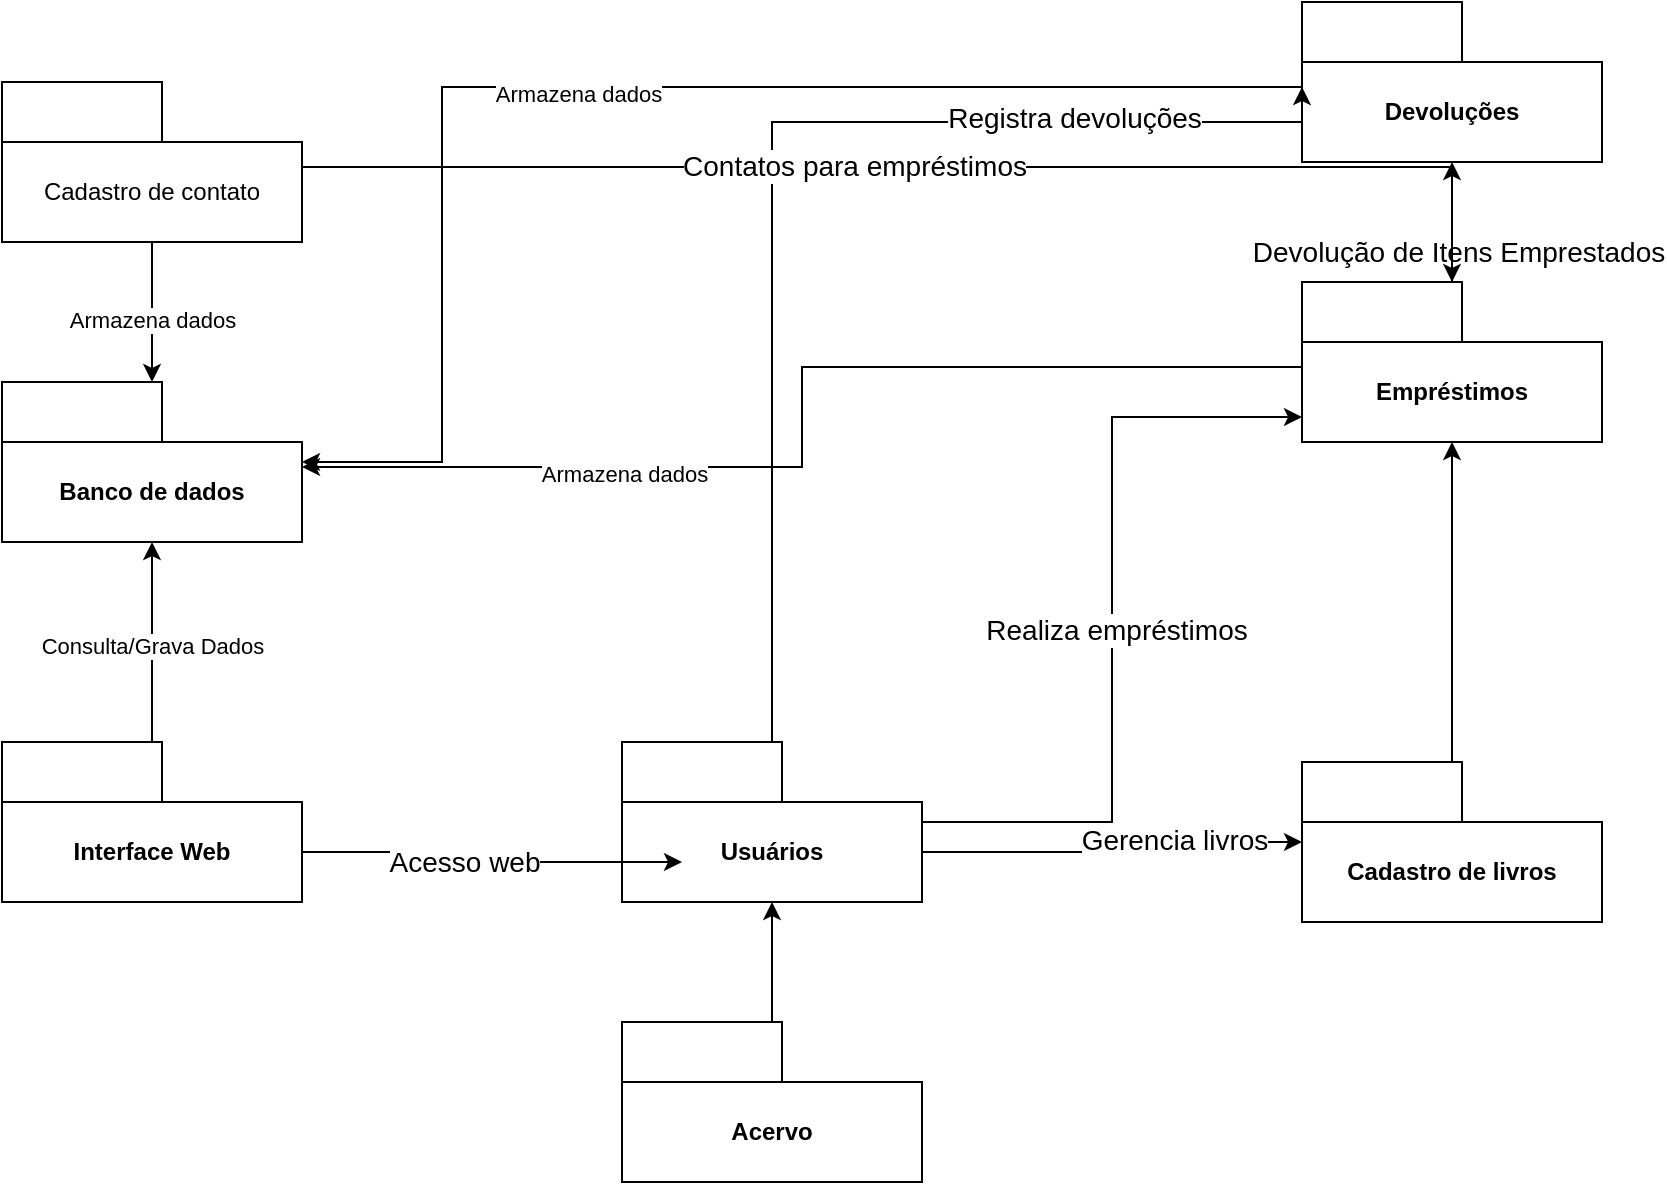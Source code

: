 <mxfile version="24.7.13">
  <diagram name="Page-1" id="e7e014a7-5840-1c2e-5031-d8a46d1fe8dd">
    <mxGraphModel dx="2368" dy="1485" grid="1" gridSize="10" guides="1" tooltips="1" connect="1" arrows="1" fold="1" page="1" pageScale="1" pageWidth="1169" pageHeight="826" background="none" math="0" shadow="0">
      <root>
        <mxCell id="0" />
        <mxCell id="1" parent="0" />
        <mxCell id="5KnXSKpdM2480xAjYP6Z-99" value="" style="edgeStyle=orthogonalEdgeStyle;rounded=0;orthogonalLoop=1;jettySize=auto;html=1;" edge="1" parent="1" source="5KnXSKpdM2480xAjYP6Z-44" target="5KnXSKpdM2480xAjYP6Z-50">
          <mxGeometry relative="1" as="geometry" />
        </mxCell>
        <mxCell id="5KnXSKpdM2480xAjYP6Z-44" value="Acervo" style="shape=folder;fontStyle=1;tabWidth=80;tabHeight=30;tabPosition=left;html=1;boundedLbl=1;whiteSpace=wrap;" vertex="1" parent="1">
          <mxGeometry x="-280" y="290" width="150" height="80" as="geometry" />
        </mxCell>
        <mxCell id="5KnXSKpdM2480xAjYP6Z-71" value="" style="edgeStyle=orthogonalEdgeStyle;rounded=0;orthogonalLoop=1;jettySize=auto;html=1;" edge="1" parent="1" source="5KnXSKpdM2480xAjYP6Z-45" target="5KnXSKpdM2480xAjYP6Z-47">
          <mxGeometry relative="1" as="geometry" />
        </mxCell>
        <mxCell id="5KnXSKpdM2480xAjYP6Z-45" value="Cadastro de livros" style="shape=folder;fontStyle=1;tabWidth=80;tabHeight=30;tabPosition=left;html=1;boundedLbl=1;whiteSpace=wrap;" vertex="1" parent="1">
          <mxGeometry x="60" y="160" width="150" height="80" as="geometry" />
        </mxCell>
        <mxCell id="5KnXSKpdM2480xAjYP6Z-73" value="" style="edgeStyle=orthogonalEdgeStyle;rounded=0;orthogonalLoop=1;jettySize=auto;html=1;" edge="1" parent="1" source="5KnXSKpdM2480xAjYP6Z-47" target="5KnXSKpdM2480xAjYP6Z-49">
          <mxGeometry relative="1" as="geometry" />
        </mxCell>
        <mxCell id="5KnXSKpdM2480xAjYP6Z-74" value="&lt;font style=&quot;font-size: 14px;&quot;&gt;Devolução de Itens Emprestados&lt;/font&gt;" style="edgeLabel;html=1;align=center;verticalAlign=middle;resizable=0;points=[];" vertex="1" connectable="0" parent="5KnXSKpdM2480xAjYP6Z-73">
          <mxGeometry x="-0.499" y="-3" relative="1" as="geometry">
            <mxPoint as="offset" />
          </mxGeometry>
        </mxCell>
        <mxCell id="5KnXSKpdM2480xAjYP6Z-47" value="Empréstimos" style="shape=folder;fontStyle=1;tabWidth=80;tabHeight=30;tabPosition=left;html=1;boundedLbl=1;whiteSpace=wrap;" vertex="1" parent="1">
          <mxGeometry x="60" y="-80" width="150" height="80" as="geometry" />
        </mxCell>
        <mxCell id="5KnXSKpdM2480xAjYP6Z-95" style="edgeStyle=orthogonalEdgeStyle;rounded=0;orthogonalLoop=1;jettySize=auto;html=1;exitX=0;exitY=0;exitDx=0;exitDy=42.5;exitPerimeter=0;" edge="1" parent="1" source="5KnXSKpdM2480xAjYP6Z-49" target="5KnXSKpdM2480xAjYP6Z-88">
          <mxGeometry relative="1" as="geometry">
            <mxPoint x="-340" y="-20" as="targetPoint" />
            <Array as="points">
              <mxPoint x="-370" y="-177" />
              <mxPoint x="-370" y="10" />
            </Array>
          </mxGeometry>
        </mxCell>
        <mxCell id="5KnXSKpdM2480xAjYP6Z-96" value="Armazena dados" style="edgeLabel;html=1;align=center;verticalAlign=middle;resizable=0;points=[];" vertex="1" connectable="0" parent="5KnXSKpdM2480xAjYP6Z-95">
          <mxGeometry x="0.053" y="3" relative="1" as="geometry">
            <mxPoint as="offset" />
          </mxGeometry>
        </mxCell>
        <mxCell id="5KnXSKpdM2480xAjYP6Z-49" value="Devoluções" style="shape=folder;fontStyle=1;tabWidth=80;tabHeight=30;tabPosition=left;html=1;boundedLbl=1;whiteSpace=wrap;" vertex="1" parent="1">
          <mxGeometry x="60" y="-220" width="150" height="80" as="geometry" />
        </mxCell>
        <mxCell id="5KnXSKpdM2480xAjYP6Z-81" style="edgeStyle=orthogonalEdgeStyle;rounded=0;orthogonalLoop=1;jettySize=auto;html=1;exitX=0;exitY=0;exitDx=150;exitDy=55;exitPerimeter=0;" edge="1" parent="1" source="5KnXSKpdM2480xAjYP6Z-50" target="5KnXSKpdM2480xAjYP6Z-45">
          <mxGeometry relative="1" as="geometry" />
        </mxCell>
        <mxCell id="5KnXSKpdM2480xAjYP6Z-82" value="&lt;font style=&quot;font-size: 14px;&quot;&gt;Gerencia livros&lt;/font&gt;" style="edgeLabel;html=1;align=center;verticalAlign=middle;resizable=0;points=[];" vertex="1" connectable="0" parent="5KnXSKpdM2480xAjYP6Z-81">
          <mxGeometry x="0.344" y="1" relative="1" as="geometry">
            <mxPoint as="offset" />
          </mxGeometry>
        </mxCell>
        <mxCell id="5KnXSKpdM2480xAjYP6Z-83" style="edgeStyle=orthogonalEdgeStyle;rounded=0;orthogonalLoop=1;jettySize=auto;html=1;entryX=0;entryY=0;entryDx=0;entryDy=42.5;entryPerimeter=0;" edge="1" parent="1" source="5KnXSKpdM2480xAjYP6Z-50" target="5KnXSKpdM2480xAjYP6Z-49">
          <mxGeometry relative="1" as="geometry">
            <mxPoint x="-150" y="-180" as="targetPoint" />
            <Array as="points">
              <mxPoint x="-205" y="-160" />
              <mxPoint x="60" y="-160" />
            </Array>
          </mxGeometry>
        </mxCell>
        <mxCell id="5KnXSKpdM2480xAjYP6Z-84" value="&lt;font style=&quot;font-size: 14px;&quot;&gt;Registra devoluções&lt;/font&gt;" style="edgeLabel;html=1;align=center;verticalAlign=middle;resizable=0;points=[];" vertex="1" connectable="0" parent="5KnXSKpdM2480xAjYP6Z-83">
          <mxGeometry x="0.556" y="2" relative="1" as="geometry">
            <mxPoint as="offset" />
          </mxGeometry>
        </mxCell>
        <mxCell id="5KnXSKpdM2480xAjYP6Z-50" value="Usuários" style="shape=folder;fontStyle=1;tabWidth=80;tabHeight=30;tabPosition=left;html=1;boundedLbl=1;whiteSpace=wrap;" vertex="1" parent="1">
          <mxGeometry x="-280" y="150" width="150" height="80" as="geometry" />
        </mxCell>
        <mxCell id="5KnXSKpdM2480xAjYP6Z-70" value="" style="edgeStyle=orthogonalEdgeStyle;rounded=0;orthogonalLoop=1;jettySize=auto;html=1;exitX=0;exitY=0;exitDx=150;exitDy=42.5;exitPerimeter=0;" edge="1" parent="1" source="5KnXSKpdM2480xAjYP6Z-91" target="5KnXSKpdM2480xAjYP6Z-47">
          <mxGeometry relative="1" as="geometry" />
        </mxCell>
        <mxCell id="5KnXSKpdM2480xAjYP6Z-72" value="&lt;font style=&quot;font-size: 14px;&quot;&gt;Contatos para empréstimos&lt;/font&gt;" style="edgeLabel;html=1;align=center;verticalAlign=middle;resizable=0;points=[];" vertex="1" connectable="0" parent="5KnXSKpdM2480xAjYP6Z-70">
          <mxGeometry x="-0.128" y="1" relative="1" as="geometry">
            <mxPoint as="offset" />
          </mxGeometry>
        </mxCell>
        <mxCell id="5KnXSKpdM2480xAjYP6Z-79" style="edgeStyle=orthogonalEdgeStyle;rounded=0;orthogonalLoop=1;jettySize=auto;html=1;entryX=0;entryY=0;entryDx=0;entryDy=67.5;entryPerimeter=0;" edge="1" parent="1" source="5KnXSKpdM2480xAjYP6Z-50" target="5KnXSKpdM2480xAjYP6Z-47">
          <mxGeometry relative="1" as="geometry" />
        </mxCell>
        <mxCell id="5KnXSKpdM2480xAjYP6Z-80" value="&lt;font style=&quot;font-size: 14px;&quot;&gt;Realiza empréstimos&lt;/font&gt;" style="edgeLabel;html=1;align=center;verticalAlign=middle;resizable=0;points=[];" vertex="1" connectable="0" parent="5KnXSKpdM2480xAjYP6Z-79">
          <mxGeometry x="-0.028" y="-2" relative="1" as="geometry">
            <mxPoint as="offset" />
          </mxGeometry>
        </mxCell>
        <mxCell id="5KnXSKpdM2480xAjYP6Z-89" value="" style="edgeStyle=orthogonalEdgeStyle;rounded=0;orthogonalLoop=1;jettySize=auto;html=1;" edge="1" parent="1" source="5KnXSKpdM2480xAjYP6Z-85" target="5KnXSKpdM2480xAjYP6Z-88">
          <mxGeometry relative="1" as="geometry" />
        </mxCell>
        <mxCell id="5KnXSKpdM2480xAjYP6Z-90" value="Consulta/Grava Dados" style="edgeLabel;html=1;align=center;verticalAlign=middle;resizable=0;points=[];" vertex="1" connectable="0" parent="5KnXSKpdM2480xAjYP6Z-89">
          <mxGeometry x="-0.04" relative="1" as="geometry">
            <mxPoint as="offset" />
          </mxGeometry>
        </mxCell>
        <mxCell id="5KnXSKpdM2480xAjYP6Z-85" value="Interface Web" style="shape=folder;fontStyle=1;tabWidth=80;tabHeight=30;tabPosition=left;html=1;boundedLbl=1;whiteSpace=wrap;" vertex="1" parent="1">
          <mxGeometry x="-590" y="150" width="150" height="80" as="geometry" />
        </mxCell>
        <mxCell id="5KnXSKpdM2480xAjYP6Z-86" style="edgeStyle=orthogonalEdgeStyle;rounded=0;orthogonalLoop=1;jettySize=auto;html=1;exitX=0;exitY=0;exitDx=150;exitDy=55;exitPerimeter=0;entryX=0.2;entryY=0.75;entryDx=0;entryDy=0;entryPerimeter=0;" edge="1" parent="1" source="5KnXSKpdM2480xAjYP6Z-85" target="5KnXSKpdM2480xAjYP6Z-50">
          <mxGeometry relative="1" as="geometry" />
        </mxCell>
        <mxCell id="5KnXSKpdM2480xAjYP6Z-87" value="&lt;font style=&quot;font-size: 14px;&quot;&gt;Acesso web&lt;/font&gt;" style="edgeLabel;html=1;align=center;verticalAlign=middle;resizable=0;points=[];" vertex="1" connectable="0" parent="5KnXSKpdM2480xAjYP6Z-86">
          <mxGeometry x="-0.118" relative="1" as="geometry">
            <mxPoint as="offset" />
          </mxGeometry>
        </mxCell>
        <mxCell id="5KnXSKpdM2480xAjYP6Z-88" value="Banco de dados" style="shape=folder;fontStyle=1;tabWidth=80;tabHeight=30;tabPosition=left;html=1;boundedLbl=1;whiteSpace=wrap;" vertex="1" parent="1">
          <mxGeometry x="-590" y="-30" width="150" height="80" as="geometry" />
        </mxCell>
        <mxCell id="5KnXSKpdM2480xAjYP6Z-93" value="" style="edgeStyle=orthogonalEdgeStyle;rounded=0;orthogonalLoop=1;jettySize=auto;html=1;" edge="1" parent="1" source="5KnXSKpdM2480xAjYP6Z-91" target="5KnXSKpdM2480xAjYP6Z-88">
          <mxGeometry relative="1" as="geometry" />
        </mxCell>
        <mxCell id="5KnXSKpdM2480xAjYP6Z-98" value="Armazena dados" style="edgeLabel;html=1;align=center;verticalAlign=middle;resizable=0;points=[];" vertex="1" connectable="0" parent="5KnXSKpdM2480xAjYP6Z-93">
          <mxGeometry x="0.114" relative="1" as="geometry">
            <mxPoint as="offset" />
          </mxGeometry>
        </mxCell>
        <mxCell id="5KnXSKpdM2480xAjYP6Z-91" value="&lt;span style=&quot;font-weight: 400;&quot;&gt;Cadastro de contato&lt;/span&gt;" style="shape=folder;fontStyle=1;tabWidth=80;tabHeight=30;tabPosition=left;html=1;boundedLbl=1;whiteSpace=wrap;" vertex="1" parent="1">
          <mxGeometry x="-590" y="-180" width="150" height="80" as="geometry" />
        </mxCell>
        <mxCell id="5KnXSKpdM2480xAjYP6Z-94" style="edgeStyle=orthogonalEdgeStyle;rounded=0;orthogonalLoop=1;jettySize=auto;html=1;exitX=0;exitY=0;exitDx=0;exitDy=42.5;exitPerimeter=0;entryX=0;entryY=0;entryDx=150;entryDy=42.5;entryPerimeter=0;" edge="1" parent="1" source="5KnXSKpdM2480xAjYP6Z-47" target="5KnXSKpdM2480xAjYP6Z-88">
          <mxGeometry relative="1" as="geometry" />
        </mxCell>
        <mxCell id="5KnXSKpdM2480xAjYP6Z-97" value="Armazena dados" style="edgeLabel;html=1;align=center;verticalAlign=middle;resizable=0;points=[];" vertex="1" connectable="0" parent="5KnXSKpdM2480xAjYP6Z-94">
          <mxGeometry x="0.414" y="3" relative="1" as="geometry">
            <mxPoint as="offset" />
          </mxGeometry>
        </mxCell>
      </root>
    </mxGraphModel>
  </diagram>
</mxfile>
